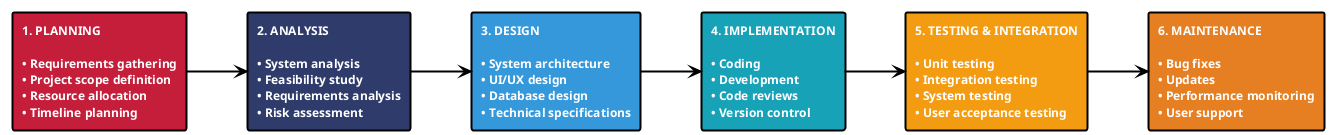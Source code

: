 @startuml
!theme plain
left to right direction

skinparam rectangle {
  FontColor white
  FontSize 12
  FontStyle bold
  BorderColor black
  BorderThickness 2
}

skinparam arrow {
  Color black
  Thickness 2
}

rectangle "1. PLANNING\n\n• Requirements gathering\n• Project scope definition\n• Resource allocation\n• Timeline planning" as planning #C41E3A

rectangle "2. ANALYSIS\n\n• System analysis\n• Feasibility study\n• Requirements analysis\n• Risk assessment" as analysis #2E3B6B

rectangle "3. DESIGN\n\n• System architecture\n• UI/UX design\n• Database design\n• Technical specifications" as design #3498DB

rectangle "4. IMPLEMENTATION\n\n• Coding\n• Development\n• Code reviews\n• Version control" as implementation #17A2B8

rectangle "5. TESTING & INTEGRATION\n\n• Unit testing\n• Integration testing\n• System testing\n• User acceptance testing" as testing #F39C12

rectangle "6. MAINTENANCE\n\n• Bug fixes\n• Updates\n• Performance monitoring\n• User support" as maintenance #E67E22

planning --> analysis
analysis --> design
design --> implementation
implementation --> testing
testing --> maintenance

@enduml
